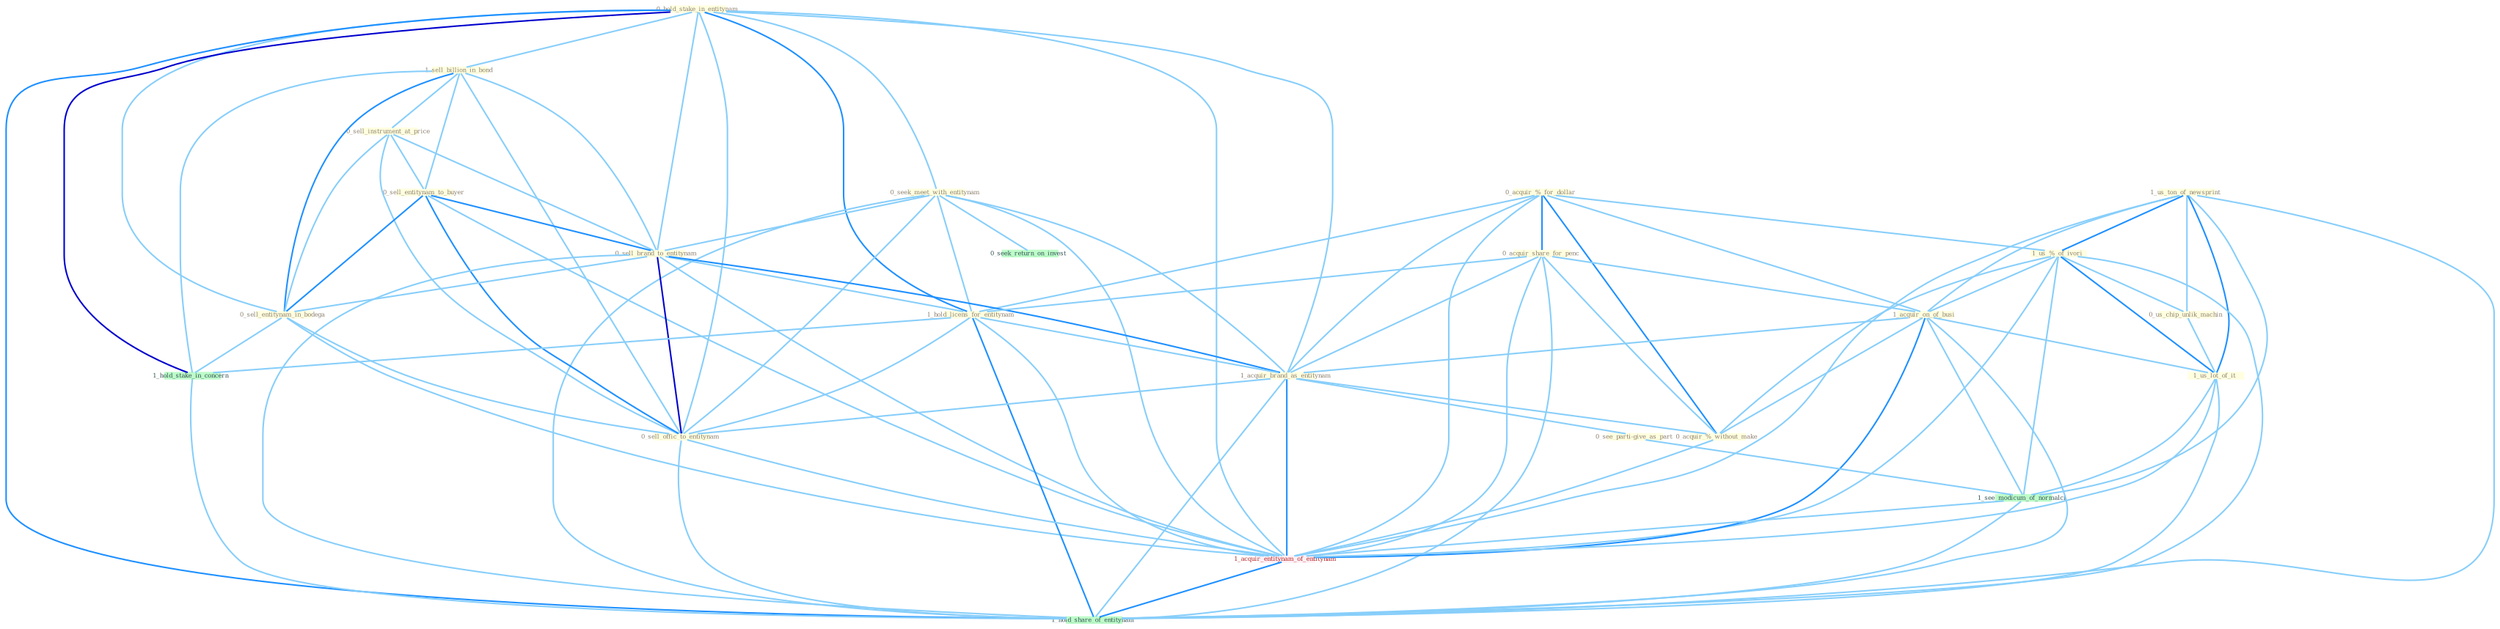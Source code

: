 Graph G{ 
    node
    [shape=polygon,style=filled,width=.5,height=.06,color="#BDFCC9",fixedsize=true,fontsize=4,
    fontcolor="#2f4f4f"];
    {node
    [color="#ffffe0", fontcolor="#8b7d6b"] "0_hold_stake_in_entitynam " "0_acquir_%_for_dollar " "1_us_ton_of_newsprint " "0_seek_meet_with_entitynam " "1_sell_billion_in_bond " "0_sell_instrument_at_price " "0_sell_entitynam_to_buyer " "0_sell_brand_to_entitynam " "0_acquir_share_for_penc " "0_sell_entitynam_in_bodega " "1_us_%_of_ivori " "1_acquir_on_of_busi " "1_hold_licens_for_entitynam " "0_us_chip_unlik_machin " "1_acquir_brand_as_entitynam " "1_us_lot_of_it " "0_sell_offic_to_entitynam " "0_see_parti-give_as_part " "0_acquir_%_without_make "}
{node [color="#fff0f5", fontcolor="#b22222"] "1_acquir_entitynam_of_entitynam "}
edge [color="#B0E2FF"];

	"0_hold_stake_in_entitynam " -- "0_seek_meet_with_entitynam " [w="1", color="#87cefa" ];
	"0_hold_stake_in_entitynam " -- "1_sell_billion_in_bond " [w="1", color="#87cefa" ];
	"0_hold_stake_in_entitynam " -- "0_sell_brand_to_entitynam " [w="1", color="#87cefa" ];
	"0_hold_stake_in_entitynam " -- "0_sell_entitynam_in_bodega " [w="1", color="#87cefa" ];
	"0_hold_stake_in_entitynam " -- "1_hold_licens_for_entitynam " [w="2", color="#1e90ff" , len=0.8];
	"0_hold_stake_in_entitynam " -- "1_acquir_brand_as_entitynam " [w="1", color="#87cefa" ];
	"0_hold_stake_in_entitynam " -- "0_sell_offic_to_entitynam " [w="1", color="#87cefa" ];
	"0_hold_stake_in_entitynam " -- "1_hold_stake_in_concern " [w="3", color="#0000cd" , len=0.6];
	"0_hold_stake_in_entitynam " -- "1_acquir_entitynam_of_entitynam " [w="1", color="#87cefa" ];
	"0_hold_stake_in_entitynam " -- "1_hold_share_of_entitynam " [w="2", color="#1e90ff" , len=0.8];
	"0_acquir_%_for_dollar " -- "0_acquir_share_for_penc " [w="2", color="#1e90ff" , len=0.8];
	"0_acquir_%_for_dollar " -- "1_us_%_of_ivori " [w="1", color="#87cefa" ];
	"0_acquir_%_for_dollar " -- "1_acquir_on_of_busi " [w="1", color="#87cefa" ];
	"0_acquir_%_for_dollar " -- "1_hold_licens_for_entitynam " [w="1", color="#87cefa" ];
	"0_acquir_%_for_dollar " -- "1_acquir_brand_as_entitynam " [w="1", color="#87cefa" ];
	"0_acquir_%_for_dollar " -- "0_acquir_%_without_make " [w="2", color="#1e90ff" , len=0.8];
	"0_acquir_%_for_dollar " -- "1_acquir_entitynam_of_entitynam " [w="1", color="#87cefa" ];
	"1_us_ton_of_newsprint " -- "1_us_%_of_ivori " [w="2", color="#1e90ff" , len=0.8];
	"1_us_ton_of_newsprint " -- "1_acquir_on_of_busi " [w="1", color="#87cefa" ];
	"1_us_ton_of_newsprint " -- "0_us_chip_unlik_machin " [w="1", color="#87cefa" ];
	"1_us_ton_of_newsprint " -- "1_us_lot_of_it " [w="2", color="#1e90ff" , len=0.8];
	"1_us_ton_of_newsprint " -- "1_see_modicum_of_normalci " [w="1", color="#87cefa" ];
	"1_us_ton_of_newsprint " -- "1_acquir_entitynam_of_entitynam " [w="1", color="#87cefa" ];
	"1_us_ton_of_newsprint " -- "1_hold_share_of_entitynam " [w="1", color="#87cefa" ];
	"0_seek_meet_with_entitynam " -- "0_sell_brand_to_entitynam " [w="1", color="#87cefa" ];
	"0_seek_meet_with_entitynam " -- "1_hold_licens_for_entitynam " [w="1", color="#87cefa" ];
	"0_seek_meet_with_entitynam " -- "1_acquir_brand_as_entitynam " [w="1", color="#87cefa" ];
	"0_seek_meet_with_entitynam " -- "0_sell_offic_to_entitynam " [w="1", color="#87cefa" ];
	"0_seek_meet_with_entitynam " -- "0_seek_return_on_invest " [w="1", color="#87cefa" ];
	"0_seek_meet_with_entitynam " -- "1_acquir_entitynam_of_entitynam " [w="1", color="#87cefa" ];
	"0_seek_meet_with_entitynam " -- "1_hold_share_of_entitynam " [w="1", color="#87cefa" ];
	"1_sell_billion_in_bond " -- "0_sell_instrument_at_price " [w="1", color="#87cefa" ];
	"1_sell_billion_in_bond " -- "0_sell_entitynam_to_buyer " [w="1", color="#87cefa" ];
	"1_sell_billion_in_bond " -- "0_sell_brand_to_entitynam " [w="1", color="#87cefa" ];
	"1_sell_billion_in_bond " -- "0_sell_entitynam_in_bodega " [w="2", color="#1e90ff" , len=0.8];
	"1_sell_billion_in_bond " -- "0_sell_offic_to_entitynam " [w="1", color="#87cefa" ];
	"1_sell_billion_in_bond " -- "1_hold_stake_in_concern " [w="1", color="#87cefa" ];
	"0_sell_instrument_at_price " -- "0_sell_entitynam_to_buyer " [w="1", color="#87cefa" ];
	"0_sell_instrument_at_price " -- "0_sell_brand_to_entitynam " [w="1", color="#87cefa" ];
	"0_sell_instrument_at_price " -- "0_sell_entitynam_in_bodega " [w="1", color="#87cefa" ];
	"0_sell_instrument_at_price " -- "0_sell_offic_to_entitynam " [w="1", color="#87cefa" ];
	"0_sell_entitynam_to_buyer " -- "0_sell_brand_to_entitynam " [w="2", color="#1e90ff" , len=0.8];
	"0_sell_entitynam_to_buyer " -- "0_sell_entitynam_in_bodega " [w="2", color="#1e90ff" , len=0.8];
	"0_sell_entitynam_to_buyer " -- "0_sell_offic_to_entitynam " [w="2", color="#1e90ff" , len=0.8];
	"0_sell_entitynam_to_buyer " -- "1_acquir_entitynam_of_entitynam " [w="1", color="#87cefa" ];
	"0_sell_brand_to_entitynam " -- "0_sell_entitynam_in_bodega " [w="1", color="#87cefa" ];
	"0_sell_brand_to_entitynam " -- "1_hold_licens_for_entitynam " [w="1", color="#87cefa" ];
	"0_sell_brand_to_entitynam " -- "1_acquir_brand_as_entitynam " [w="2", color="#1e90ff" , len=0.8];
	"0_sell_brand_to_entitynam " -- "0_sell_offic_to_entitynam " [w="3", color="#0000cd" , len=0.6];
	"0_sell_brand_to_entitynam " -- "1_acquir_entitynam_of_entitynam " [w="1", color="#87cefa" ];
	"0_sell_brand_to_entitynam " -- "1_hold_share_of_entitynam " [w="1", color="#87cefa" ];
	"0_acquir_share_for_penc " -- "1_acquir_on_of_busi " [w="1", color="#87cefa" ];
	"0_acquir_share_for_penc " -- "1_hold_licens_for_entitynam " [w="1", color="#87cefa" ];
	"0_acquir_share_for_penc " -- "1_acquir_brand_as_entitynam " [w="1", color="#87cefa" ];
	"0_acquir_share_for_penc " -- "0_acquir_%_without_make " [w="1", color="#87cefa" ];
	"0_acquir_share_for_penc " -- "1_acquir_entitynam_of_entitynam " [w="1", color="#87cefa" ];
	"0_acquir_share_for_penc " -- "1_hold_share_of_entitynam " [w="1", color="#87cefa" ];
	"0_sell_entitynam_in_bodega " -- "0_sell_offic_to_entitynam " [w="1", color="#87cefa" ];
	"0_sell_entitynam_in_bodega " -- "1_hold_stake_in_concern " [w="1", color="#87cefa" ];
	"0_sell_entitynam_in_bodega " -- "1_acquir_entitynam_of_entitynam " [w="1", color="#87cefa" ];
	"1_us_%_of_ivori " -- "1_acquir_on_of_busi " [w="1", color="#87cefa" ];
	"1_us_%_of_ivori " -- "0_us_chip_unlik_machin " [w="1", color="#87cefa" ];
	"1_us_%_of_ivori " -- "1_us_lot_of_it " [w="2", color="#1e90ff" , len=0.8];
	"1_us_%_of_ivori " -- "0_acquir_%_without_make " [w="1", color="#87cefa" ];
	"1_us_%_of_ivori " -- "1_see_modicum_of_normalci " [w="1", color="#87cefa" ];
	"1_us_%_of_ivori " -- "1_acquir_entitynam_of_entitynam " [w="1", color="#87cefa" ];
	"1_us_%_of_ivori " -- "1_hold_share_of_entitynam " [w="1", color="#87cefa" ];
	"1_acquir_on_of_busi " -- "1_acquir_brand_as_entitynam " [w="1", color="#87cefa" ];
	"1_acquir_on_of_busi " -- "1_us_lot_of_it " [w="1", color="#87cefa" ];
	"1_acquir_on_of_busi " -- "0_acquir_%_without_make " [w="1", color="#87cefa" ];
	"1_acquir_on_of_busi " -- "1_see_modicum_of_normalci " [w="1", color="#87cefa" ];
	"1_acquir_on_of_busi " -- "1_acquir_entitynam_of_entitynam " [w="2", color="#1e90ff" , len=0.8];
	"1_acquir_on_of_busi " -- "1_hold_share_of_entitynam " [w="1", color="#87cefa" ];
	"1_hold_licens_for_entitynam " -- "1_acquir_brand_as_entitynam " [w="1", color="#87cefa" ];
	"1_hold_licens_for_entitynam " -- "0_sell_offic_to_entitynam " [w="1", color="#87cefa" ];
	"1_hold_licens_for_entitynam " -- "1_hold_stake_in_concern " [w="1", color="#87cefa" ];
	"1_hold_licens_for_entitynam " -- "1_acquir_entitynam_of_entitynam " [w="1", color="#87cefa" ];
	"1_hold_licens_for_entitynam " -- "1_hold_share_of_entitynam " [w="2", color="#1e90ff" , len=0.8];
	"0_us_chip_unlik_machin " -- "1_us_lot_of_it " [w="1", color="#87cefa" ];
	"1_acquir_brand_as_entitynam " -- "0_sell_offic_to_entitynam " [w="1", color="#87cefa" ];
	"1_acquir_brand_as_entitynam " -- "0_see_parti-give_as_part " [w="1", color="#87cefa" ];
	"1_acquir_brand_as_entitynam " -- "0_acquir_%_without_make " [w="1", color="#87cefa" ];
	"1_acquir_brand_as_entitynam " -- "1_acquir_entitynam_of_entitynam " [w="2", color="#1e90ff" , len=0.8];
	"1_acquir_brand_as_entitynam " -- "1_hold_share_of_entitynam " [w="1", color="#87cefa" ];
	"1_us_lot_of_it " -- "1_see_modicum_of_normalci " [w="1", color="#87cefa" ];
	"1_us_lot_of_it " -- "1_acquir_entitynam_of_entitynam " [w="1", color="#87cefa" ];
	"1_us_lot_of_it " -- "1_hold_share_of_entitynam " [w="1", color="#87cefa" ];
	"0_sell_offic_to_entitynam " -- "1_acquir_entitynam_of_entitynam " [w="1", color="#87cefa" ];
	"0_sell_offic_to_entitynam " -- "1_hold_share_of_entitynam " [w="1", color="#87cefa" ];
	"0_see_parti-give_as_part " -- "1_see_modicum_of_normalci " [w="1", color="#87cefa" ];
	"0_acquir_%_without_make " -- "1_acquir_entitynam_of_entitynam " [w="1", color="#87cefa" ];
	"1_hold_stake_in_concern " -- "1_hold_share_of_entitynam " [w="1", color="#87cefa" ];
	"1_see_modicum_of_normalci " -- "1_acquir_entitynam_of_entitynam " [w="1", color="#87cefa" ];
	"1_see_modicum_of_normalci " -- "1_hold_share_of_entitynam " [w="1", color="#87cefa" ];
	"1_acquir_entitynam_of_entitynam " -- "1_hold_share_of_entitynam " [w="2", color="#1e90ff" , len=0.8];
}